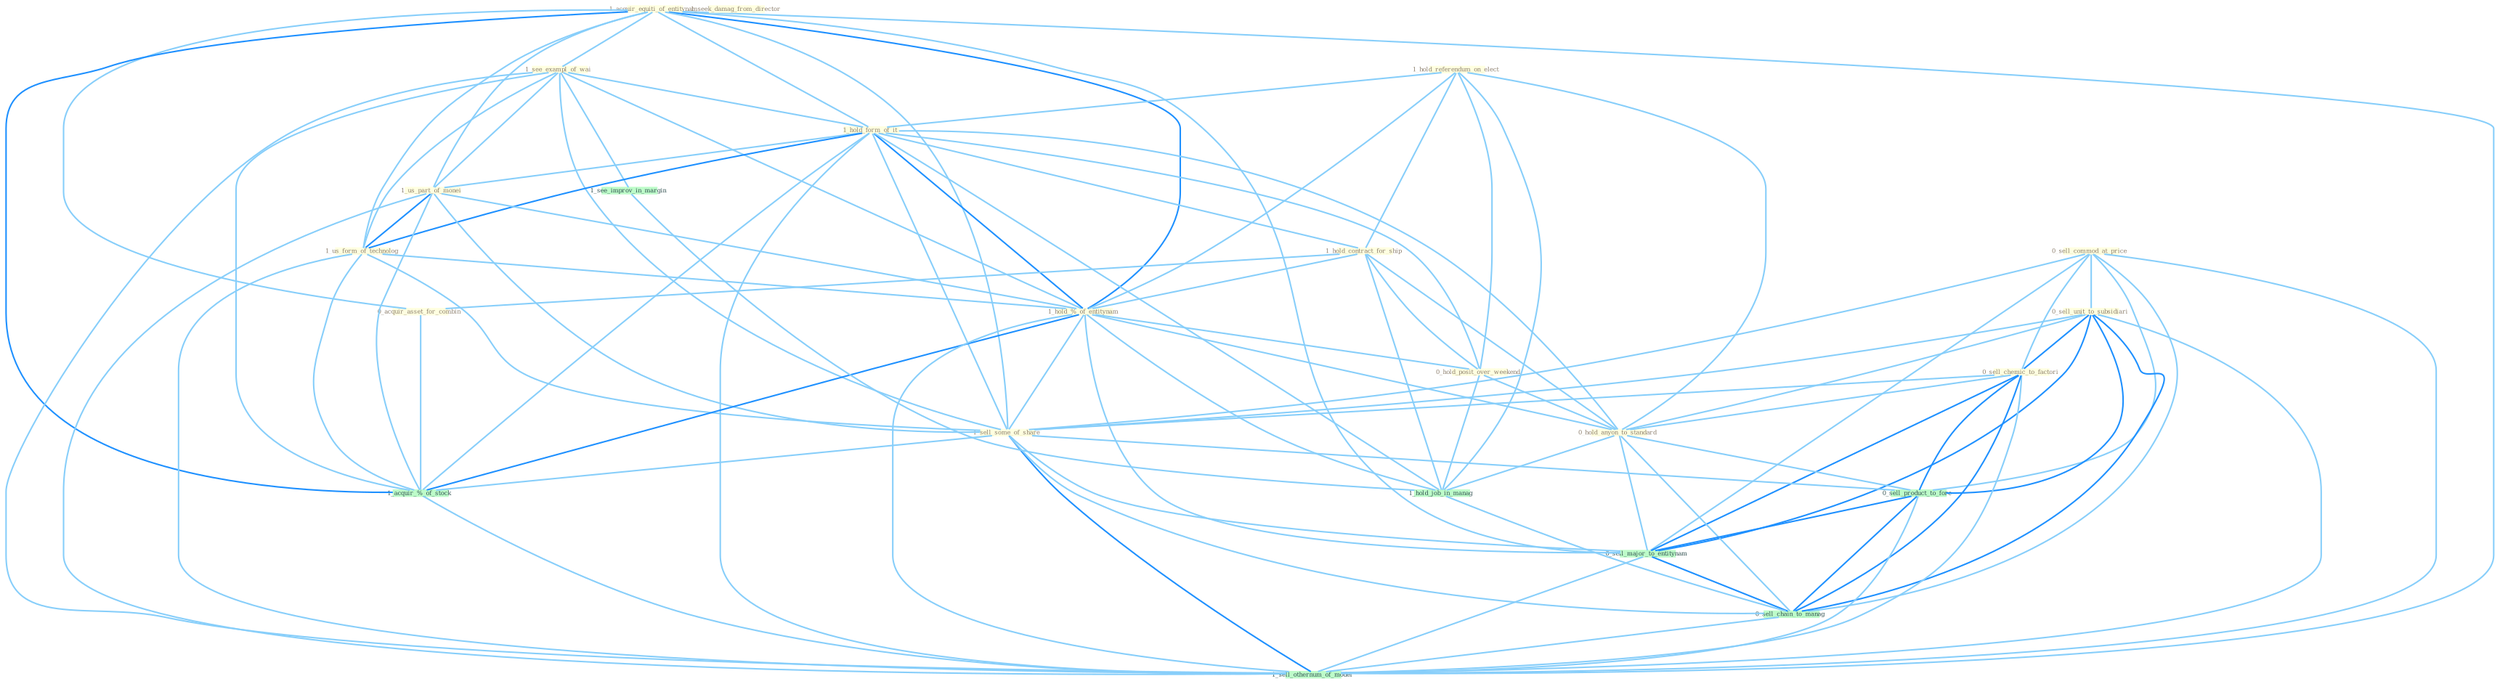 Graph G{ 
    node
    [shape=polygon,style=filled,width=.5,height=.06,color="#BDFCC9",fixedsize=true,fontsize=4,
    fontcolor="#2f4f4f"];
    {node
    [color="#ffffe0", fontcolor="#8b7d6b"] "1_acquir_equiti_of_entitynam " "1_hold_referendum_on_elect " "1_see_exampl_of_wai " "1_hold_form_of_it " "1_us_part_of_monei " "1_hold_contract_for_ship " "1_us_form_of_technolog " "1_hold_%_of_entitynam " "0_acquir_asset_for_combin " "0_sell_commod_at_price " "0_hold_posit_over_weekend " "0_sell_unit_to_subsidiari " "0_sell_chemic_to_factori " "1_sell_some_of_share " "1_seek_damag_from_director " "0_hold_anyon_to_standard "}
{node [color="#fff0f5", fontcolor="#b22222"]}
edge [color="#B0E2FF"];

	"1_acquir_equiti_of_entitynam " -- "1_see_exampl_of_wai " [w="1", color="#87cefa" ];
	"1_acquir_equiti_of_entitynam " -- "1_hold_form_of_it " [w="1", color="#87cefa" ];
	"1_acquir_equiti_of_entitynam " -- "1_us_part_of_monei " [w="1", color="#87cefa" ];
	"1_acquir_equiti_of_entitynam " -- "1_us_form_of_technolog " [w="1", color="#87cefa" ];
	"1_acquir_equiti_of_entitynam " -- "1_hold_%_of_entitynam " [w="2", color="#1e90ff" , len=0.8];
	"1_acquir_equiti_of_entitynam " -- "0_acquir_asset_for_combin " [w="1", color="#87cefa" ];
	"1_acquir_equiti_of_entitynam " -- "1_sell_some_of_share " [w="1", color="#87cefa" ];
	"1_acquir_equiti_of_entitynam " -- "1_acquir_%_of_stock " [w="2", color="#1e90ff" , len=0.8];
	"1_acquir_equiti_of_entitynam " -- "0_sell_major_to_entitynam " [w="1", color="#87cefa" ];
	"1_acquir_equiti_of_entitynam " -- "1_sell_othernum_of_model " [w="1", color="#87cefa" ];
	"1_hold_referendum_on_elect " -- "1_hold_form_of_it " [w="1", color="#87cefa" ];
	"1_hold_referendum_on_elect " -- "1_hold_contract_for_ship " [w="1", color="#87cefa" ];
	"1_hold_referendum_on_elect " -- "1_hold_%_of_entitynam " [w="1", color="#87cefa" ];
	"1_hold_referendum_on_elect " -- "0_hold_posit_over_weekend " [w="1", color="#87cefa" ];
	"1_hold_referendum_on_elect " -- "0_hold_anyon_to_standard " [w="1", color="#87cefa" ];
	"1_hold_referendum_on_elect " -- "1_hold_job_in_manag " [w="1", color="#87cefa" ];
	"1_see_exampl_of_wai " -- "1_hold_form_of_it " [w="1", color="#87cefa" ];
	"1_see_exampl_of_wai " -- "1_us_part_of_monei " [w="1", color="#87cefa" ];
	"1_see_exampl_of_wai " -- "1_us_form_of_technolog " [w="1", color="#87cefa" ];
	"1_see_exampl_of_wai " -- "1_hold_%_of_entitynam " [w="1", color="#87cefa" ];
	"1_see_exampl_of_wai " -- "1_sell_some_of_share " [w="1", color="#87cefa" ];
	"1_see_exampl_of_wai " -- "1_see_improv_in_margin " [w="1", color="#87cefa" ];
	"1_see_exampl_of_wai " -- "1_acquir_%_of_stock " [w="1", color="#87cefa" ];
	"1_see_exampl_of_wai " -- "1_sell_othernum_of_model " [w="1", color="#87cefa" ];
	"1_hold_form_of_it " -- "1_us_part_of_monei " [w="1", color="#87cefa" ];
	"1_hold_form_of_it " -- "1_hold_contract_for_ship " [w="1", color="#87cefa" ];
	"1_hold_form_of_it " -- "1_us_form_of_technolog " [w="2", color="#1e90ff" , len=0.8];
	"1_hold_form_of_it " -- "1_hold_%_of_entitynam " [w="2", color="#1e90ff" , len=0.8];
	"1_hold_form_of_it " -- "0_hold_posit_over_weekend " [w="1", color="#87cefa" ];
	"1_hold_form_of_it " -- "1_sell_some_of_share " [w="1", color="#87cefa" ];
	"1_hold_form_of_it " -- "0_hold_anyon_to_standard " [w="1", color="#87cefa" ];
	"1_hold_form_of_it " -- "1_acquir_%_of_stock " [w="1", color="#87cefa" ];
	"1_hold_form_of_it " -- "1_hold_job_in_manag " [w="1", color="#87cefa" ];
	"1_hold_form_of_it " -- "1_sell_othernum_of_model " [w="1", color="#87cefa" ];
	"1_us_part_of_monei " -- "1_us_form_of_technolog " [w="2", color="#1e90ff" , len=0.8];
	"1_us_part_of_monei " -- "1_hold_%_of_entitynam " [w="1", color="#87cefa" ];
	"1_us_part_of_monei " -- "1_sell_some_of_share " [w="1", color="#87cefa" ];
	"1_us_part_of_monei " -- "1_acquir_%_of_stock " [w="1", color="#87cefa" ];
	"1_us_part_of_monei " -- "1_sell_othernum_of_model " [w="1", color="#87cefa" ];
	"1_hold_contract_for_ship " -- "1_hold_%_of_entitynam " [w="1", color="#87cefa" ];
	"1_hold_contract_for_ship " -- "0_acquir_asset_for_combin " [w="1", color="#87cefa" ];
	"1_hold_contract_for_ship " -- "0_hold_posit_over_weekend " [w="1", color="#87cefa" ];
	"1_hold_contract_for_ship " -- "0_hold_anyon_to_standard " [w="1", color="#87cefa" ];
	"1_hold_contract_for_ship " -- "1_hold_job_in_manag " [w="1", color="#87cefa" ];
	"1_us_form_of_technolog " -- "1_hold_%_of_entitynam " [w="1", color="#87cefa" ];
	"1_us_form_of_technolog " -- "1_sell_some_of_share " [w="1", color="#87cefa" ];
	"1_us_form_of_technolog " -- "1_acquir_%_of_stock " [w="1", color="#87cefa" ];
	"1_us_form_of_technolog " -- "1_sell_othernum_of_model " [w="1", color="#87cefa" ];
	"1_hold_%_of_entitynam " -- "0_hold_posit_over_weekend " [w="1", color="#87cefa" ];
	"1_hold_%_of_entitynam " -- "1_sell_some_of_share " [w="1", color="#87cefa" ];
	"1_hold_%_of_entitynam " -- "0_hold_anyon_to_standard " [w="1", color="#87cefa" ];
	"1_hold_%_of_entitynam " -- "1_acquir_%_of_stock " [w="2", color="#1e90ff" , len=0.8];
	"1_hold_%_of_entitynam " -- "1_hold_job_in_manag " [w="1", color="#87cefa" ];
	"1_hold_%_of_entitynam " -- "0_sell_major_to_entitynam " [w="1", color="#87cefa" ];
	"1_hold_%_of_entitynam " -- "1_sell_othernum_of_model " [w="1", color="#87cefa" ];
	"0_acquir_asset_for_combin " -- "1_acquir_%_of_stock " [w="1", color="#87cefa" ];
	"0_sell_commod_at_price " -- "0_sell_unit_to_subsidiari " [w="1", color="#87cefa" ];
	"0_sell_commod_at_price " -- "0_sell_chemic_to_factori " [w="1", color="#87cefa" ];
	"0_sell_commod_at_price " -- "1_sell_some_of_share " [w="1", color="#87cefa" ];
	"0_sell_commod_at_price " -- "0_sell_product_to_forc " [w="1", color="#87cefa" ];
	"0_sell_commod_at_price " -- "0_sell_major_to_entitynam " [w="1", color="#87cefa" ];
	"0_sell_commod_at_price " -- "0_sell_chain_to_manag " [w="1", color="#87cefa" ];
	"0_sell_commod_at_price " -- "1_sell_othernum_of_model " [w="1", color="#87cefa" ];
	"0_hold_posit_over_weekend " -- "0_hold_anyon_to_standard " [w="1", color="#87cefa" ];
	"0_hold_posit_over_weekend " -- "1_hold_job_in_manag " [w="1", color="#87cefa" ];
	"0_sell_unit_to_subsidiari " -- "0_sell_chemic_to_factori " [w="2", color="#1e90ff" , len=0.8];
	"0_sell_unit_to_subsidiari " -- "1_sell_some_of_share " [w="1", color="#87cefa" ];
	"0_sell_unit_to_subsidiari " -- "0_hold_anyon_to_standard " [w="1", color="#87cefa" ];
	"0_sell_unit_to_subsidiari " -- "0_sell_product_to_forc " [w="2", color="#1e90ff" , len=0.8];
	"0_sell_unit_to_subsidiari " -- "0_sell_major_to_entitynam " [w="2", color="#1e90ff" , len=0.8];
	"0_sell_unit_to_subsidiari " -- "0_sell_chain_to_manag " [w="2", color="#1e90ff" , len=0.8];
	"0_sell_unit_to_subsidiari " -- "1_sell_othernum_of_model " [w="1", color="#87cefa" ];
	"0_sell_chemic_to_factori " -- "1_sell_some_of_share " [w="1", color="#87cefa" ];
	"0_sell_chemic_to_factori " -- "0_hold_anyon_to_standard " [w="1", color="#87cefa" ];
	"0_sell_chemic_to_factori " -- "0_sell_product_to_forc " [w="2", color="#1e90ff" , len=0.8];
	"0_sell_chemic_to_factori " -- "0_sell_major_to_entitynam " [w="2", color="#1e90ff" , len=0.8];
	"0_sell_chemic_to_factori " -- "0_sell_chain_to_manag " [w="2", color="#1e90ff" , len=0.8];
	"0_sell_chemic_to_factori " -- "1_sell_othernum_of_model " [w="1", color="#87cefa" ];
	"1_sell_some_of_share " -- "1_acquir_%_of_stock " [w="1", color="#87cefa" ];
	"1_sell_some_of_share " -- "0_sell_product_to_forc " [w="1", color="#87cefa" ];
	"1_sell_some_of_share " -- "0_sell_major_to_entitynam " [w="1", color="#87cefa" ];
	"1_sell_some_of_share " -- "0_sell_chain_to_manag " [w="1", color="#87cefa" ];
	"1_sell_some_of_share " -- "1_sell_othernum_of_model " [w="2", color="#1e90ff" , len=0.8];
	"0_hold_anyon_to_standard " -- "1_hold_job_in_manag " [w="1", color="#87cefa" ];
	"0_hold_anyon_to_standard " -- "0_sell_product_to_forc " [w="1", color="#87cefa" ];
	"0_hold_anyon_to_standard " -- "0_sell_major_to_entitynam " [w="1", color="#87cefa" ];
	"0_hold_anyon_to_standard " -- "0_sell_chain_to_manag " [w="1", color="#87cefa" ];
	"1_see_improv_in_margin " -- "1_hold_job_in_manag " [w="1", color="#87cefa" ];
	"1_acquir_%_of_stock " -- "1_sell_othernum_of_model " [w="1", color="#87cefa" ];
	"1_hold_job_in_manag " -- "0_sell_chain_to_manag " [w="1", color="#87cefa" ];
	"0_sell_product_to_forc " -- "0_sell_major_to_entitynam " [w="2", color="#1e90ff" , len=0.8];
	"0_sell_product_to_forc " -- "0_sell_chain_to_manag " [w="2", color="#1e90ff" , len=0.8];
	"0_sell_product_to_forc " -- "1_sell_othernum_of_model " [w="1", color="#87cefa" ];
	"0_sell_major_to_entitynam " -- "0_sell_chain_to_manag " [w="2", color="#1e90ff" , len=0.8];
	"0_sell_major_to_entitynam " -- "1_sell_othernum_of_model " [w="1", color="#87cefa" ];
	"0_sell_chain_to_manag " -- "1_sell_othernum_of_model " [w="1", color="#87cefa" ];
}